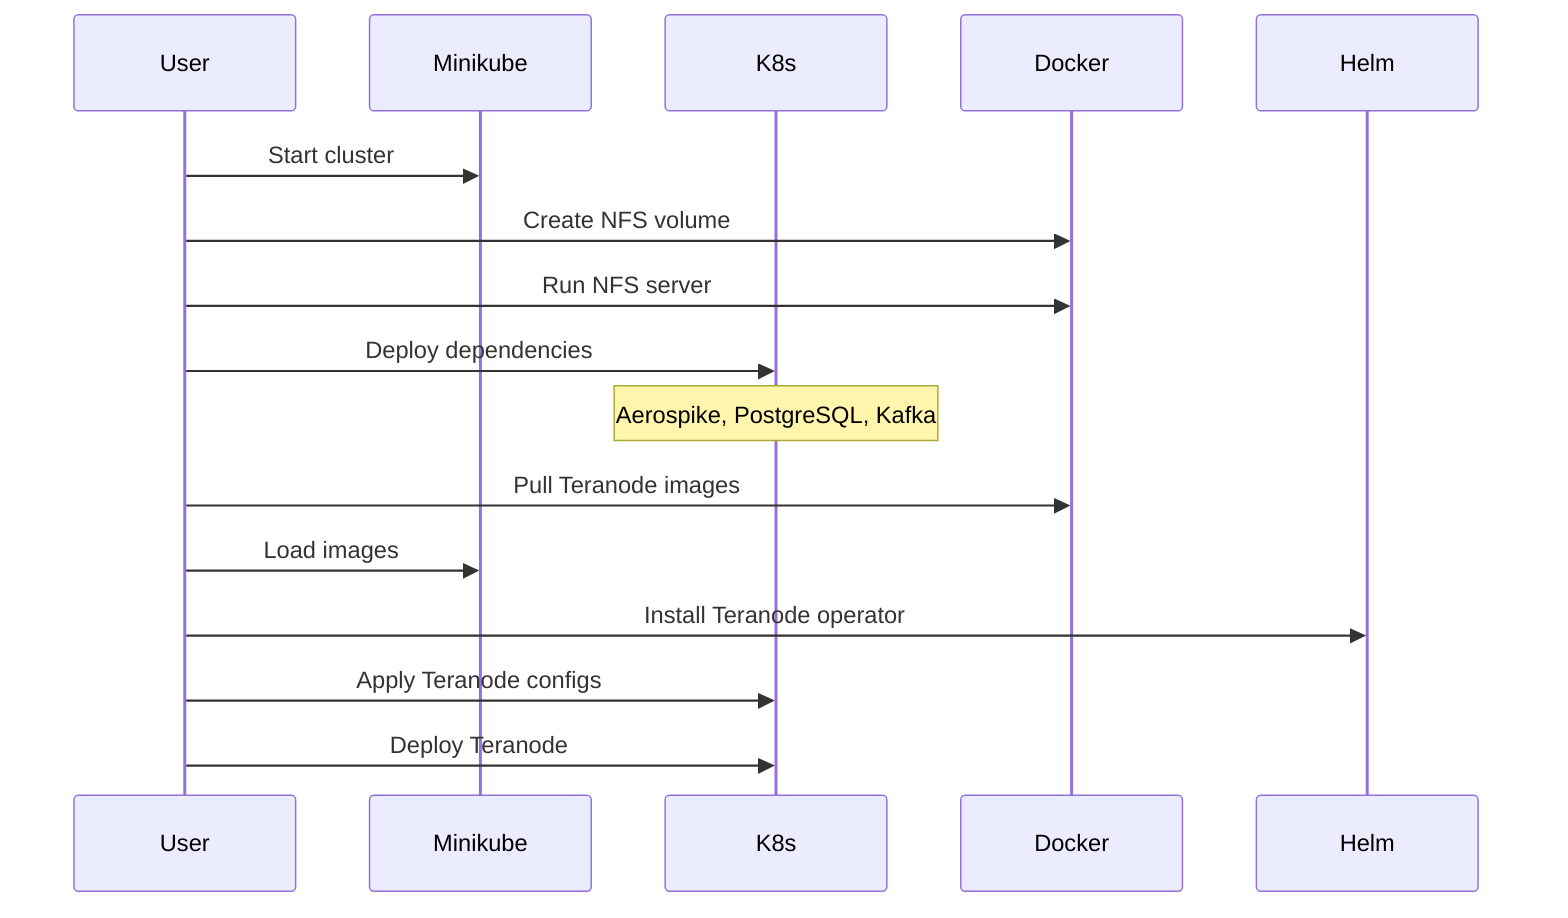 sequenceDiagram
    participant User
    participant Minikube
    participant K8s
    participant Docker
    participant Helm

    User->>Minikube: Start cluster
    User->>Docker: Create NFS volume
    User->>Docker: Run NFS server
    User->>K8s: Deploy dependencies
    Note over K8s: Aerospike, PostgreSQL, Kafka
    User->>Docker: Pull Teranode images
    User->>Minikube: Load images
    User->>Helm: Install Teranode operator
    User->>K8s: Apply Teranode configs
    User->>K8s: Deploy Teranode